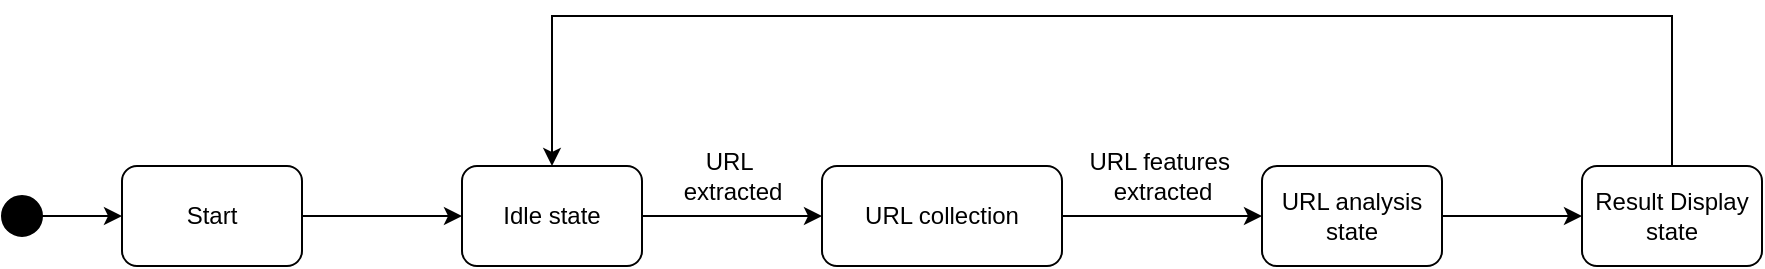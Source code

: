 <mxfile version="21.8.2" type="github">
  <diagram name="Page-1" id="K86Q018jVMk-SkRq72Tm">
    <mxGraphModel dx="1884" dy="424" grid="1" gridSize="10" guides="1" tooltips="1" connect="1" arrows="1" fold="1" page="1" pageScale="1" pageWidth="850" pageHeight="1100" math="0" shadow="0">
      <root>
        <mxCell id="0" />
        <mxCell id="1" parent="0" />
        <mxCell id="8XjUOGt5cbRHbFkqs97W-8" style="edgeStyle=orthogonalEdgeStyle;rounded=0;orthogonalLoop=1;jettySize=auto;html=1;exitX=1;exitY=0.5;exitDx=0;exitDy=0;entryX=0;entryY=0.5;entryDx=0;entryDy=0;" parent="1" source="8XjUOGt5cbRHbFkqs97W-1" target="8XjUOGt5cbRHbFkqs97W-3" edge="1">
          <mxGeometry relative="1" as="geometry" />
        </mxCell>
        <mxCell id="8XjUOGt5cbRHbFkqs97W-1" value="" style="ellipse;whiteSpace=wrap;html=1;aspect=fixed;fillColor=#000000;" parent="1" vertex="1">
          <mxGeometry x="-40" y="140" width="20" height="20" as="geometry" />
        </mxCell>
        <mxCell id="8XjUOGt5cbRHbFkqs97W-9" style="edgeStyle=orthogonalEdgeStyle;rounded=0;orthogonalLoop=1;jettySize=auto;html=1;exitX=1;exitY=0.5;exitDx=0;exitDy=0;entryX=0;entryY=0.5;entryDx=0;entryDy=0;" parent="1" source="8XjUOGt5cbRHbFkqs97W-3" target="8XjUOGt5cbRHbFkqs97W-4" edge="1">
          <mxGeometry relative="1" as="geometry" />
        </mxCell>
        <mxCell id="8XjUOGt5cbRHbFkqs97W-3" value="Start" style="rounded=1;whiteSpace=wrap;html=1;" parent="1" vertex="1">
          <mxGeometry x="20" y="125" width="90" height="50" as="geometry" />
        </mxCell>
        <mxCell id="8XjUOGt5cbRHbFkqs97W-29" style="edgeStyle=orthogonalEdgeStyle;rounded=0;orthogonalLoop=1;jettySize=auto;html=1;exitX=1;exitY=0.5;exitDx=0;exitDy=0;entryX=0;entryY=0.5;entryDx=0;entryDy=0;" parent="1" source="8XjUOGt5cbRHbFkqs97W-4" target="8XjUOGt5cbRHbFkqs97W-27" edge="1">
          <mxGeometry relative="1" as="geometry" />
        </mxCell>
        <mxCell id="8XjUOGt5cbRHbFkqs97W-4" value="Idle state" style="rounded=1;whiteSpace=wrap;html=1;" parent="1" vertex="1">
          <mxGeometry x="190" y="125" width="90" height="50" as="geometry" />
        </mxCell>
        <mxCell id="8XjUOGt5cbRHbFkqs97W-11" style="edgeStyle=orthogonalEdgeStyle;rounded=0;orthogonalLoop=1;jettySize=auto;html=1;exitX=1;exitY=0.5;exitDx=0;exitDy=0;entryX=0;entryY=0.5;entryDx=0;entryDy=0;" parent="1" source="8XjUOGt5cbRHbFkqs97W-5" target="8XjUOGt5cbRHbFkqs97W-6" edge="1">
          <mxGeometry relative="1" as="geometry" />
        </mxCell>
        <mxCell id="8XjUOGt5cbRHbFkqs97W-5" value="URL analysis state" style="rounded=1;whiteSpace=wrap;html=1;" parent="1" vertex="1">
          <mxGeometry x="590" y="125" width="90" height="50" as="geometry" />
        </mxCell>
        <mxCell id="8XjUOGt5cbRHbFkqs97W-23" style="edgeStyle=orthogonalEdgeStyle;rounded=0;orthogonalLoop=1;jettySize=auto;html=1;exitX=0.5;exitY=0;exitDx=0;exitDy=0;entryX=0.5;entryY=0;entryDx=0;entryDy=0;" parent="1" source="8XjUOGt5cbRHbFkqs97W-6" target="8XjUOGt5cbRHbFkqs97W-4" edge="1">
          <mxGeometry relative="1" as="geometry">
            <Array as="points">
              <mxPoint x="795" y="50" />
              <mxPoint x="235" y="50" />
            </Array>
          </mxGeometry>
        </mxCell>
        <mxCell id="8XjUOGt5cbRHbFkqs97W-6" value="Result Display state" style="rounded=1;whiteSpace=wrap;html=1;" parent="1" vertex="1">
          <mxGeometry x="750" y="125" width="90" height="50" as="geometry" />
        </mxCell>
        <mxCell id="8XjUOGt5cbRHbFkqs97W-28" style="edgeStyle=orthogonalEdgeStyle;rounded=0;orthogonalLoop=1;jettySize=auto;html=1;exitX=1;exitY=0.5;exitDx=0;exitDy=0;" parent="1" source="8XjUOGt5cbRHbFkqs97W-27" target="8XjUOGt5cbRHbFkqs97W-5" edge="1">
          <mxGeometry relative="1" as="geometry" />
        </mxCell>
        <mxCell id="8XjUOGt5cbRHbFkqs97W-27" value="URL collection" style="rounded=1;whiteSpace=wrap;html=1;" parent="1" vertex="1">
          <mxGeometry x="370" y="125" width="120" height="50" as="geometry" />
        </mxCell>
        <mxCell id="8XjUOGt5cbRHbFkqs97W-30" value="URL&amp;nbsp;&lt;br&gt;extracted" style="text;html=1;align=center;verticalAlign=middle;resizable=0;points=[];autosize=1;strokeColor=none;fillColor=none;" parent="1" vertex="1">
          <mxGeometry x="290" y="110" width="70" height="40" as="geometry" />
        </mxCell>
        <mxCell id="8XjUOGt5cbRHbFkqs97W-31" value="URL features&amp;nbsp;&lt;br&gt;extracted" style="text;html=1;align=center;verticalAlign=middle;resizable=0;points=[];autosize=1;strokeColor=none;fillColor=none;" parent="1" vertex="1">
          <mxGeometry x="490" y="110" width="100" height="40" as="geometry" />
        </mxCell>
      </root>
    </mxGraphModel>
  </diagram>
</mxfile>
